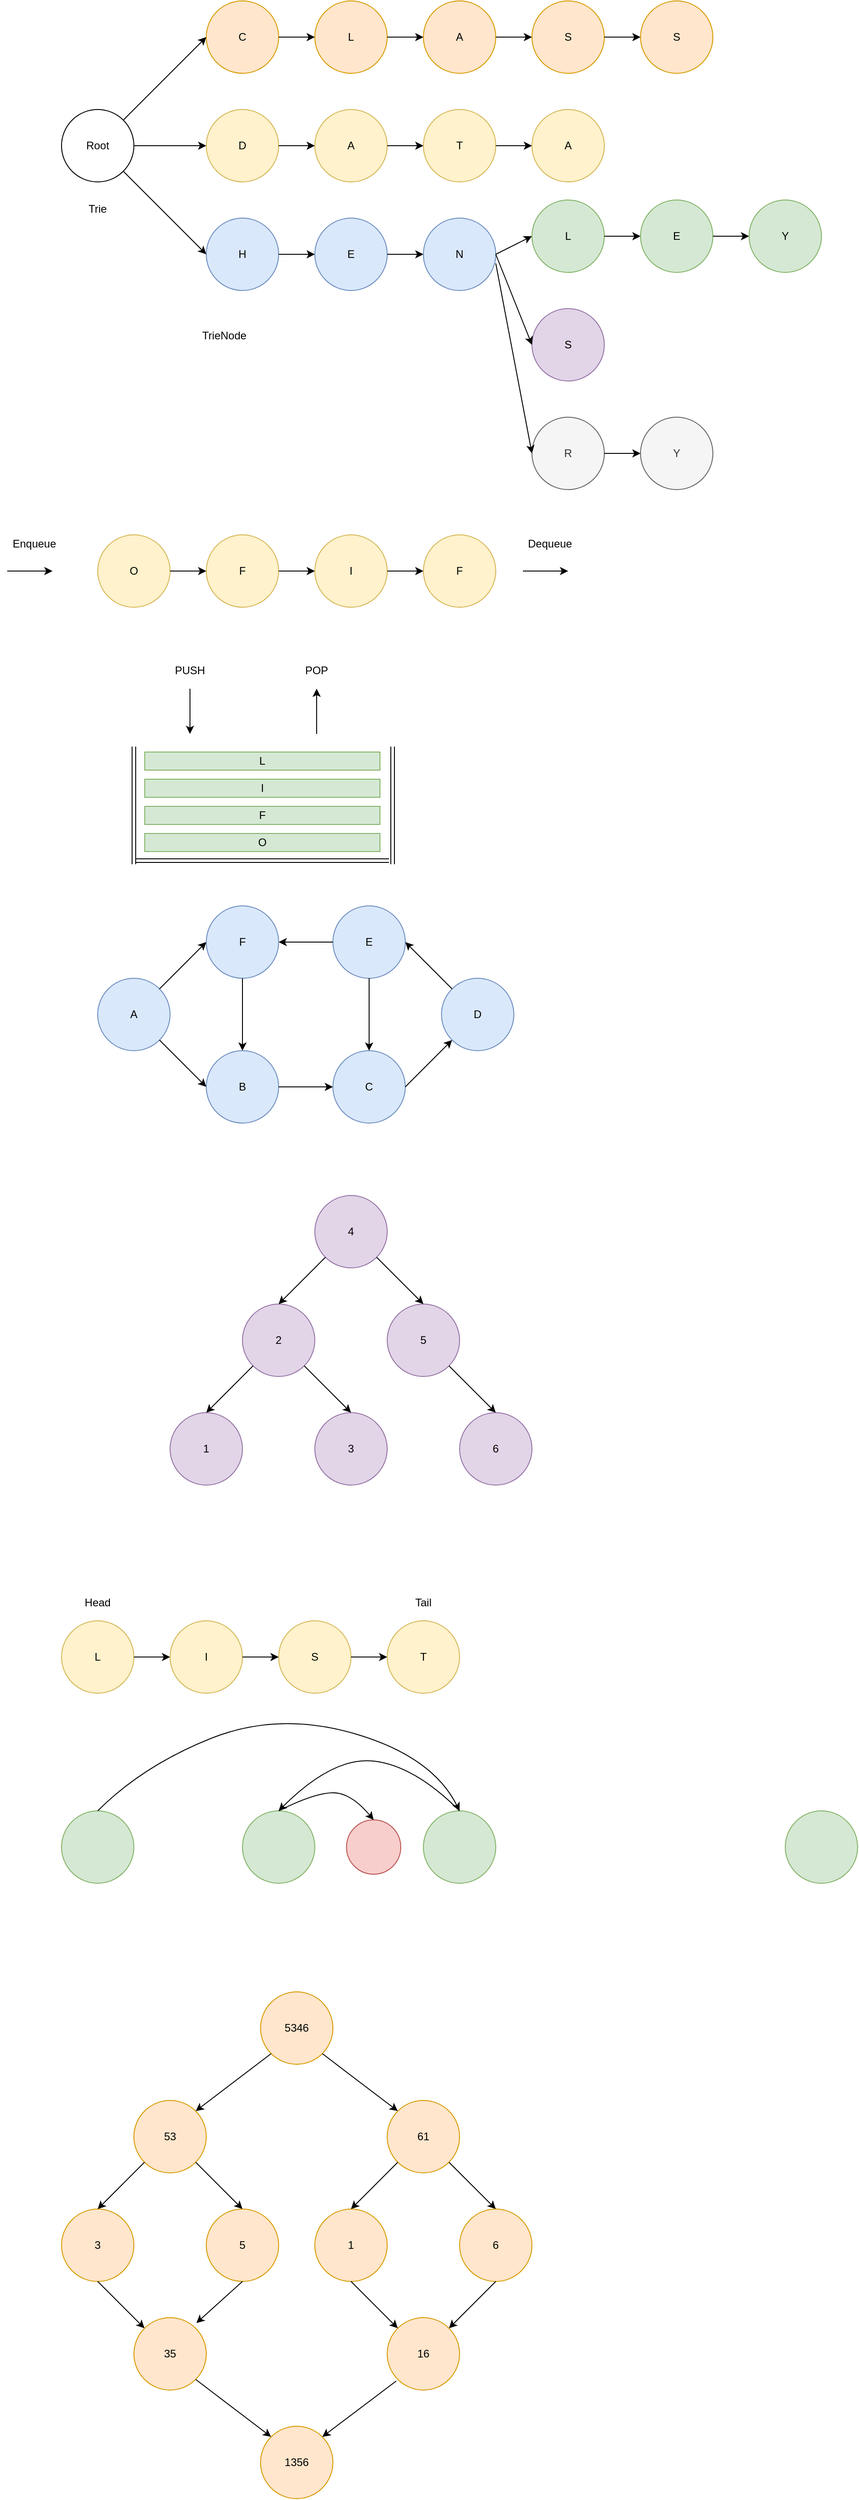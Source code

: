 <mxfile version="12.9.13" type="device"><diagram id="D3uU7aq8eid9k0qVSGsb" name="Page-1"><mxGraphModel dx="816" dy="542" grid="1" gridSize="10" guides="1" tooltips="1" connect="1" arrows="1" fold="1" page="1" pageScale="1" pageWidth="850" pageHeight="1100" math="0" shadow="0"><root><mxCell id="0"/><mxCell id="1" parent="0"/><mxCell id="7cwIHs60_rsJULPAyPKm-1" value="Root" style="ellipse;whiteSpace=wrap;html=1;aspect=fixed;" vertex="1" parent="1"><mxGeometry x="80" y="120" width="80" height="80" as="geometry"/></mxCell><mxCell id="7cwIHs60_rsJULPAyPKm-2" value="C" style="ellipse;whiteSpace=wrap;html=1;aspect=fixed;fillColor=#ffe6cc;strokeColor=#d79b00;" vertex="1" parent="1"><mxGeometry x="240" width="80" height="80" as="geometry"/></mxCell><mxCell id="7cwIHs60_rsJULPAyPKm-3" value="D" style="ellipse;whiteSpace=wrap;html=1;aspect=fixed;fillColor=#fff2cc;strokeColor=#d6b656;" vertex="1" parent="1"><mxGeometry x="240" y="120" width="80" height="80" as="geometry"/></mxCell><mxCell id="7cwIHs60_rsJULPAyPKm-4" value="H" style="ellipse;whiteSpace=wrap;html=1;aspect=fixed;fillColor=#dae8fc;strokeColor=#6c8ebf;" vertex="1" parent="1"><mxGeometry x="240" y="240" width="80" height="80" as="geometry"/></mxCell><mxCell id="7cwIHs60_rsJULPAyPKm-5" value="Trie" style="text;html=1;strokeColor=none;fillColor=none;align=center;verticalAlign=middle;whiteSpace=wrap;rounded=0;" vertex="1" parent="1"><mxGeometry x="100" y="220" width="40" height="20" as="geometry"/></mxCell><mxCell id="7cwIHs60_rsJULPAyPKm-6" value="L" style="ellipse;whiteSpace=wrap;html=1;aspect=fixed;fillColor=#ffe6cc;strokeColor=#d79b00;" vertex="1" parent="1"><mxGeometry x="360" width="80" height="80" as="geometry"/></mxCell><mxCell id="7cwIHs60_rsJULPAyPKm-7" value="A" style="ellipse;whiteSpace=wrap;html=1;aspect=fixed;fillColor=#fff2cc;strokeColor=#d6b656;" vertex="1" parent="1"><mxGeometry x="360" y="120" width="80" height="80" as="geometry"/></mxCell><mxCell id="7cwIHs60_rsJULPAyPKm-8" value="E" style="ellipse;whiteSpace=wrap;html=1;aspect=fixed;fillColor=#dae8fc;strokeColor=#6c8ebf;" vertex="1" parent="1"><mxGeometry x="360" y="240" width="80" height="80" as="geometry"/></mxCell><mxCell id="7cwIHs60_rsJULPAyPKm-9" value="A" style="ellipse;whiteSpace=wrap;html=1;aspect=fixed;fillColor=#ffe6cc;strokeColor=#d79b00;" vertex="1" parent="1"><mxGeometry x="480" width="80" height="80" as="geometry"/></mxCell><mxCell id="7cwIHs60_rsJULPAyPKm-10" value="T" style="ellipse;whiteSpace=wrap;html=1;aspect=fixed;fillColor=#fff2cc;strokeColor=#d6b656;" vertex="1" parent="1"><mxGeometry x="480" y="120" width="80" height="80" as="geometry"/></mxCell><mxCell id="7cwIHs60_rsJULPAyPKm-11" value="N" style="ellipse;whiteSpace=wrap;html=1;aspect=fixed;fillColor=#dae8fc;strokeColor=#6c8ebf;" vertex="1" parent="1"><mxGeometry x="480" y="240" width="80" height="80" as="geometry"/></mxCell><mxCell id="7cwIHs60_rsJULPAyPKm-12" value="S" style="ellipse;whiteSpace=wrap;html=1;aspect=fixed;fillColor=#ffe6cc;strokeColor=#d79b00;" vertex="1" parent="1"><mxGeometry x="600" width="80" height="80" as="geometry"/></mxCell><mxCell id="7cwIHs60_rsJULPAyPKm-13" value="A" style="ellipse;whiteSpace=wrap;html=1;aspect=fixed;fillColor=#fff2cc;strokeColor=#d6b656;" vertex="1" parent="1"><mxGeometry x="600" y="120" width="80" height="80" as="geometry"/></mxCell><mxCell id="7cwIHs60_rsJULPAyPKm-14" value="L" style="ellipse;whiteSpace=wrap;html=1;aspect=fixed;fillColor=#d5e8d4;strokeColor=#82b366;" vertex="1" parent="1"><mxGeometry x="600" y="220" width="80" height="80" as="geometry"/></mxCell><mxCell id="7cwIHs60_rsJULPAyPKm-17" value="E" style="ellipse;whiteSpace=wrap;html=1;aspect=fixed;fillColor=#d5e8d4;strokeColor=#82b366;" vertex="1" parent="1"><mxGeometry x="720" y="220" width="80" height="80" as="geometry"/></mxCell><mxCell id="7cwIHs60_rsJULPAyPKm-18" value="S" style="ellipse;whiteSpace=wrap;html=1;aspect=fixed;fillColor=#ffe6cc;strokeColor=#d79b00;" vertex="1" parent="1"><mxGeometry x="720" width="80" height="80" as="geometry"/></mxCell><mxCell id="7cwIHs60_rsJULPAyPKm-19" value="S" style="ellipse;whiteSpace=wrap;html=1;aspect=fixed;fillColor=#e1d5e7;strokeColor=#9673a6;" vertex="1" parent="1"><mxGeometry x="600" y="340" width="80" height="80" as="geometry"/></mxCell><mxCell id="7cwIHs60_rsJULPAyPKm-21" value="TrieNode" style="text;html=1;strokeColor=none;fillColor=none;align=center;verticalAlign=middle;whiteSpace=wrap;rounded=0;" vertex="1" parent="1"><mxGeometry x="240" y="360" width="40" height="20" as="geometry"/></mxCell><mxCell id="7cwIHs60_rsJULPAyPKm-22" value="R" style="ellipse;whiteSpace=wrap;html=1;aspect=fixed;fillColor=#f5f5f5;strokeColor=#666666;fontColor=#333333;" vertex="1" parent="1"><mxGeometry x="600" y="460" width="80" height="80" as="geometry"/></mxCell><mxCell id="7cwIHs60_rsJULPAyPKm-23" value="Y" style="ellipse;whiteSpace=wrap;html=1;aspect=fixed;fillColor=#f5f5f5;strokeColor=#666666;fontColor=#333333;" vertex="1" parent="1"><mxGeometry x="720" y="460" width="80" height="80" as="geometry"/></mxCell><mxCell id="7cwIHs60_rsJULPAyPKm-26" value="Y" style="ellipse;whiteSpace=wrap;html=1;aspect=fixed;fillColor=#d5e8d4;strokeColor=#82b366;" vertex="1" parent="1"><mxGeometry x="840" y="220" width="80" height="80" as="geometry"/></mxCell><mxCell id="7cwIHs60_rsJULPAyPKm-27" value="" style="endArrow=classic;html=1;entryX=0;entryY=0.5;entryDx=0;entryDy=0;exitX=1;exitY=0.5;exitDx=0;exitDy=0;" edge="1" parent="1" source="7cwIHs60_rsJULPAyPKm-1" target="7cwIHs60_rsJULPAyPKm-3"><mxGeometry width="50" height="50" relative="1" as="geometry"><mxPoint x="140" y="340" as="sourcePoint"/><mxPoint x="190" y="290" as="targetPoint"/></mxGeometry></mxCell><mxCell id="7cwIHs60_rsJULPAyPKm-28" value="" style="endArrow=classic;html=1;entryX=0;entryY=0.5;entryDx=0;entryDy=0;" edge="1" parent="1" source="7cwIHs60_rsJULPAyPKm-1" target="7cwIHs60_rsJULPAyPKm-2"><mxGeometry width="50" height="50" relative="1" as="geometry"><mxPoint x="180" y="100" as="sourcePoint"/><mxPoint x="230" y="50" as="targetPoint"/></mxGeometry></mxCell><mxCell id="7cwIHs60_rsJULPAyPKm-29" value="" style="endArrow=classic;html=1;entryX=0;entryY=0.5;entryDx=0;entryDy=0;" edge="1" parent="1" source="7cwIHs60_rsJULPAyPKm-1" target="7cwIHs60_rsJULPAyPKm-4"><mxGeometry width="50" height="50" relative="1" as="geometry"><mxPoint x="150" y="350" as="sourcePoint"/><mxPoint x="200" y="300" as="targetPoint"/></mxGeometry></mxCell><mxCell id="7cwIHs60_rsJULPAyPKm-30" value="" style="endArrow=classic;html=1;entryX=0;entryY=0.5;entryDx=0;entryDy=0;exitX=1;exitY=0.5;exitDx=0;exitDy=0;" edge="1" parent="1" source="7cwIHs60_rsJULPAyPKm-4" target="7cwIHs60_rsJULPAyPKm-8"><mxGeometry width="50" height="50" relative="1" as="geometry"><mxPoint x="360" y="440" as="sourcePoint"/><mxPoint x="410" y="390" as="targetPoint"/></mxGeometry></mxCell><mxCell id="7cwIHs60_rsJULPAyPKm-31" value="" style="endArrow=classic;html=1;entryX=0;entryY=0.5;entryDx=0;entryDy=0;exitX=1;exitY=0.5;exitDx=0;exitDy=0;" edge="1" parent="1" source="7cwIHs60_rsJULPAyPKm-2" target="7cwIHs60_rsJULPAyPKm-6"><mxGeometry width="50" height="50" relative="1" as="geometry"><mxPoint x="310" y="140" as="sourcePoint"/><mxPoint x="360" y="90" as="targetPoint"/></mxGeometry></mxCell><mxCell id="7cwIHs60_rsJULPAyPKm-32" value="" style="endArrow=classic;html=1;entryX=0;entryY=0.5;entryDx=0;entryDy=0;" edge="1" parent="1" target="7cwIHs60_rsJULPAyPKm-9"><mxGeometry width="50" height="50" relative="1" as="geometry"><mxPoint x="440" y="40" as="sourcePoint"/><mxPoint x="370" y="50" as="targetPoint"/></mxGeometry></mxCell><mxCell id="7cwIHs60_rsJULPAyPKm-33" value="" style="endArrow=classic;html=1;entryX=0;entryY=0.5;entryDx=0;entryDy=0;exitX=1;exitY=0.5;exitDx=0;exitDy=0;" edge="1" parent="1" source="7cwIHs60_rsJULPAyPKm-9" target="7cwIHs60_rsJULPAyPKm-12"><mxGeometry width="50" height="50" relative="1" as="geometry"><mxPoint x="450" y="50" as="sourcePoint"/><mxPoint x="490" y="50" as="targetPoint"/></mxGeometry></mxCell><mxCell id="7cwIHs60_rsJULPAyPKm-34" value="" style="endArrow=classic;html=1;entryX=0;entryY=0.5;entryDx=0;entryDy=0;exitX=1;exitY=0.5;exitDx=0;exitDy=0;" edge="1" parent="1" source="7cwIHs60_rsJULPAyPKm-12" target="7cwIHs60_rsJULPAyPKm-18"><mxGeometry width="50" height="50" relative="1" as="geometry"><mxPoint x="570" y="50" as="sourcePoint"/><mxPoint x="610" y="50" as="targetPoint"/></mxGeometry></mxCell><mxCell id="7cwIHs60_rsJULPAyPKm-35" value="" style="endArrow=classic;html=1;entryX=0;entryY=0.5;entryDx=0;entryDy=0;exitX=1;exitY=0.5;exitDx=0;exitDy=0;" edge="1" parent="1" source="7cwIHs60_rsJULPAyPKm-3" target="7cwIHs60_rsJULPAyPKm-7"><mxGeometry width="50" height="50" relative="1" as="geometry"><mxPoint x="300" y="260" as="sourcePoint"/><mxPoint x="350" y="210" as="targetPoint"/></mxGeometry></mxCell><mxCell id="7cwIHs60_rsJULPAyPKm-36" value="" style="endArrow=classic;html=1;entryX=0;entryY=0.5;entryDx=0;entryDy=0;" edge="1" parent="1" target="7cwIHs60_rsJULPAyPKm-10"><mxGeometry width="50" height="50" relative="1" as="geometry"><mxPoint x="440" y="160" as="sourcePoint"/><mxPoint x="370" y="170" as="targetPoint"/></mxGeometry></mxCell><mxCell id="7cwIHs60_rsJULPAyPKm-37" value="" style="endArrow=classic;html=1;entryX=0;entryY=0.5;entryDx=0;entryDy=0;" edge="1" parent="1" target="7cwIHs60_rsJULPAyPKm-13"><mxGeometry width="50" height="50" relative="1" as="geometry"><mxPoint x="560" y="160" as="sourcePoint"/><mxPoint x="490" y="170" as="targetPoint"/></mxGeometry></mxCell><mxCell id="7cwIHs60_rsJULPAyPKm-38" value="" style="endArrow=classic;html=1;entryX=0;entryY=0.5;entryDx=0;entryDy=0;exitX=1;exitY=0.5;exitDx=0;exitDy=0;" edge="1" parent="1" source="7cwIHs60_rsJULPAyPKm-11" target="7cwIHs60_rsJULPAyPKm-14"><mxGeometry width="50" height="50" relative="1" as="geometry"><mxPoint x="570" y="170" as="sourcePoint"/><mxPoint x="610" y="170" as="targetPoint"/></mxGeometry></mxCell><mxCell id="7cwIHs60_rsJULPAyPKm-39" value="" style="endArrow=classic;html=1;entryX=0;entryY=0.5;entryDx=0;entryDy=0;exitX=1;exitY=0.5;exitDx=0;exitDy=0;" edge="1" parent="1" source="7cwIHs60_rsJULPAyPKm-8" target="7cwIHs60_rsJULPAyPKm-11"><mxGeometry width="50" height="50" relative="1" as="geometry"><mxPoint x="570" y="290" as="sourcePoint"/><mxPoint x="610" y="330" as="targetPoint"/></mxGeometry></mxCell><mxCell id="7cwIHs60_rsJULPAyPKm-40" value="" style="endArrow=classic;html=1;entryX=0;entryY=0.5;entryDx=0;entryDy=0;exitX=1;exitY=0.5;exitDx=0;exitDy=0;" edge="1" parent="1" source="7cwIHs60_rsJULPAyPKm-11" target="7cwIHs60_rsJULPAyPKm-19"><mxGeometry width="50" height="50" relative="1" as="geometry"><mxPoint x="460" y="450" as="sourcePoint"/><mxPoint x="510" y="400" as="targetPoint"/></mxGeometry></mxCell><mxCell id="7cwIHs60_rsJULPAyPKm-41" value="" style="endArrow=classic;html=1;entryX=0;entryY=0.5;entryDx=0;entryDy=0;" edge="1" parent="1" target="7cwIHs60_rsJULPAyPKm-22"><mxGeometry width="50" height="50" relative="1" as="geometry"><mxPoint x="560" y="290" as="sourcePoint"/><mxPoint x="610" y="450" as="targetPoint"/></mxGeometry></mxCell><mxCell id="7cwIHs60_rsJULPAyPKm-42" value="" style="endArrow=classic;html=1;entryX=0;entryY=0.5;entryDx=0;entryDy=0;exitX=1;exitY=0.5;exitDx=0;exitDy=0;" edge="1" parent="1" source="7cwIHs60_rsJULPAyPKm-14" target="7cwIHs60_rsJULPAyPKm-17"><mxGeometry width="50" height="50" relative="1" as="geometry"><mxPoint x="570" y="230" as="sourcePoint"/><mxPoint x="610" y="270" as="targetPoint"/></mxGeometry></mxCell><mxCell id="7cwIHs60_rsJULPAyPKm-43" value="" style="endArrow=classic;html=1;entryX=0;entryY=0.5;entryDx=0;entryDy=0;exitX=1;exitY=0.5;exitDx=0;exitDy=0;" edge="1" parent="1" source="7cwIHs60_rsJULPAyPKm-17" target="7cwIHs60_rsJULPAyPKm-26"><mxGeometry width="50" height="50" relative="1" as="geometry"><mxPoint x="690" y="270" as="sourcePoint"/><mxPoint x="730" y="270" as="targetPoint"/></mxGeometry></mxCell><mxCell id="7cwIHs60_rsJULPAyPKm-44" value="" style="endArrow=classic;html=1;entryX=0;entryY=0.5;entryDx=0;entryDy=0;exitX=1;exitY=0.5;exitDx=0;exitDy=0;" edge="1" parent="1" source="7cwIHs60_rsJULPAyPKm-22" target="7cwIHs60_rsJULPAyPKm-23"><mxGeometry width="50" height="50" relative="1" as="geometry"><mxPoint x="810" y="270" as="sourcePoint"/><mxPoint x="850" y="270" as="targetPoint"/></mxGeometry></mxCell><mxCell id="7cwIHs60_rsJULPAyPKm-45" value="O" style="ellipse;whiteSpace=wrap;html=1;aspect=fixed;fillColor=#fff2cc;strokeColor=#d6b656;" vertex="1" parent="1"><mxGeometry x="120" y="590" width="80" height="80" as="geometry"/></mxCell><mxCell id="7cwIHs60_rsJULPAyPKm-46" value="F" style="ellipse;whiteSpace=wrap;html=1;aspect=fixed;fillColor=#fff2cc;strokeColor=#d6b656;" vertex="1" parent="1"><mxGeometry x="240" y="590" width="80" height="80" as="geometry"/></mxCell><mxCell id="7cwIHs60_rsJULPAyPKm-47" value="I" style="ellipse;whiteSpace=wrap;html=1;aspect=fixed;fillColor=#fff2cc;strokeColor=#d6b656;" vertex="1" parent="1"><mxGeometry x="360" y="590" width="80" height="80" as="geometry"/></mxCell><mxCell id="7cwIHs60_rsJULPAyPKm-48" value="F" style="ellipse;whiteSpace=wrap;html=1;aspect=fixed;fillColor=#fff2cc;strokeColor=#d6b656;" vertex="1" parent="1"><mxGeometry x="480" y="590" width="80" height="80" as="geometry"/></mxCell><mxCell id="7cwIHs60_rsJULPAyPKm-49" value="" style="endArrow=classic;html=1;entryX=0;entryY=0.5;entryDx=0;entryDy=0;exitX=1;exitY=0.5;exitDx=0;exitDy=0;" edge="1" parent="1" source="7cwIHs60_rsJULPAyPKm-45" target="7cwIHs60_rsJULPAyPKm-46"><mxGeometry width="50" height="50" relative="1" as="geometry"><mxPoint x="180" y="730" as="sourcePoint"/><mxPoint x="230" y="680" as="targetPoint"/></mxGeometry></mxCell><mxCell id="7cwIHs60_rsJULPAyPKm-50" value="" style="endArrow=classic;html=1;entryX=0;entryY=0.5;entryDx=0;entryDy=0;" edge="1" parent="1" target="7cwIHs60_rsJULPAyPKm-47"><mxGeometry width="50" height="50" relative="1" as="geometry"><mxPoint x="320" y="630" as="sourcePoint"/><mxPoint x="250" y="640" as="targetPoint"/></mxGeometry></mxCell><mxCell id="7cwIHs60_rsJULPAyPKm-51" value="" style="endArrow=classic;html=1;entryX=0;entryY=0.5;entryDx=0;entryDy=0;" edge="1" parent="1" target="7cwIHs60_rsJULPAyPKm-48"><mxGeometry width="50" height="50" relative="1" as="geometry"><mxPoint x="440" y="630" as="sourcePoint"/><mxPoint x="370" y="640" as="targetPoint"/></mxGeometry></mxCell><mxCell id="7cwIHs60_rsJULPAyPKm-52" value="" style="endArrow=classic;html=1;" edge="1" parent="1"><mxGeometry width="50" height="50" relative="1" as="geometry"><mxPoint x="20" y="630" as="sourcePoint"/><mxPoint x="70" y="630" as="targetPoint"/></mxGeometry></mxCell><mxCell id="7cwIHs60_rsJULPAyPKm-53" value="Enqueue" style="text;html=1;strokeColor=none;fillColor=none;align=center;verticalAlign=middle;whiteSpace=wrap;rounded=0;" vertex="1" parent="1"><mxGeometry x="30" y="590" width="40" height="20" as="geometry"/></mxCell><mxCell id="7cwIHs60_rsJULPAyPKm-54" value="" style="endArrow=classic;html=1;" edge="1" parent="1"><mxGeometry width="50" height="50" relative="1" as="geometry"><mxPoint x="590" y="630" as="sourcePoint"/><mxPoint x="640" y="630" as="targetPoint"/></mxGeometry></mxCell><mxCell id="7cwIHs60_rsJULPAyPKm-55" value="Dequeue" style="text;html=1;strokeColor=none;fillColor=none;align=center;verticalAlign=middle;whiteSpace=wrap;rounded=0;" vertex="1" parent="1"><mxGeometry x="600" y="590" width="40" height="20" as="geometry"/></mxCell><mxCell id="7cwIHs60_rsJULPAyPKm-67" value="" style="shape=link;html=1;" edge="1" parent="1"><mxGeometry width="50" height="50" relative="1" as="geometry"><mxPoint x="160" y="954" as="sourcePoint"/><mxPoint x="160" y="824" as="targetPoint"/></mxGeometry></mxCell><mxCell id="7cwIHs60_rsJULPAyPKm-68" value="L" style="rounded=0;whiteSpace=wrap;html=1;fillColor=#d5e8d4;strokeColor=#82b366;" vertex="1" parent="1"><mxGeometry x="172" y="830" width="260" height="20" as="geometry"/></mxCell><mxCell id="7cwIHs60_rsJULPAyPKm-69" value="I" style="rounded=0;whiteSpace=wrap;html=1;fillColor=#d5e8d4;strokeColor=#82b366;" vertex="1" parent="1"><mxGeometry x="172" y="860" width="260" height="20" as="geometry"/></mxCell><mxCell id="7cwIHs60_rsJULPAyPKm-70" value="F" style="rounded=0;whiteSpace=wrap;html=1;fillColor=#d5e8d4;strokeColor=#82b366;" vertex="1" parent="1"><mxGeometry x="172" y="890" width="260" height="20" as="geometry"/></mxCell><mxCell id="7cwIHs60_rsJULPAyPKm-71" value="O" style="rounded=0;whiteSpace=wrap;html=1;fillColor=#d5e8d4;strokeColor=#82b366;" vertex="1" parent="1"><mxGeometry x="172" y="920" width="260" height="20" as="geometry"/></mxCell><mxCell id="7cwIHs60_rsJULPAyPKm-72" value="" style="shape=link;html=1;" edge="1" parent="1"><mxGeometry width="50" height="50" relative="1" as="geometry"><mxPoint x="446" y="954" as="sourcePoint"/><mxPoint x="446" y="824" as="targetPoint"/></mxGeometry></mxCell><mxCell id="7cwIHs60_rsJULPAyPKm-73" value="" style="shape=link;html=1;" edge="1" parent="1"><mxGeometry width="50" height="50" relative="1" as="geometry"><mxPoint x="162" y="950" as="sourcePoint"/><mxPoint x="442" y="950" as="targetPoint"/></mxGeometry></mxCell><mxCell id="7cwIHs60_rsJULPAyPKm-74" value="" style="endArrow=classic;html=1;" edge="1" parent="1"><mxGeometry width="50" height="50" relative="1" as="geometry"><mxPoint x="222" y="760" as="sourcePoint"/><mxPoint x="222" y="810" as="targetPoint"/></mxGeometry></mxCell><mxCell id="7cwIHs60_rsJULPAyPKm-75" value="" style="endArrow=classic;html=1;" edge="1" parent="1"><mxGeometry width="50" height="50" relative="1" as="geometry"><mxPoint x="362" y="810" as="sourcePoint"/><mxPoint x="362" y="760" as="targetPoint"/></mxGeometry></mxCell><mxCell id="7cwIHs60_rsJULPAyPKm-76" value="PUSH" style="text;html=1;strokeColor=none;fillColor=none;align=center;verticalAlign=middle;whiteSpace=wrap;rounded=0;" vertex="1" parent="1"><mxGeometry x="202" y="730" width="40" height="20" as="geometry"/></mxCell><mxCell id="7cwIHs60_rsJULPAyPKm-77" value="POP" style="text;html=1;strokeColor=none;fillColor=none;align=center;verticalAlign=middle;whiteSpace=wrap;rounded=0;" vertex="1" parent="1"><mxGeometry x="342" y="730" width="40" height="20" as="geometry"/></mxCell><mxCell id="7cwIHs60_rsJULPAyPKm-78" value="A" style="ellipse;whiteSpace=wrap;html=1;aspect=fixed;fillColor=#dae8fc;strokeColor=#6c8ebf;" vertex="1" parent="1"><mxGeometry x="120" y="1080" width="80" height="80" as="geometry"/></mxCell><mxCell id="7cwIHs60_rsJULPAyPKm-79" value="F" style="ellipse;whiteSpace=wrap;html=1;aspect=fixed;fillColor=#dae8fc;strokeColor=#6c8ebf;" vertex="1" parent="1"><mxGeometry x="240" y="1000" width="80" height="80" as="geometry"/></mxCell><mxCell id="7cwIHs60_rsJULPAyPKm-80" value="B" style="ellipse;whiteSpace=wrap;html=1;aspect=fixed;fillColor=#dae8fc;strokeColor=#6c8ebf;" vertex="1" parent="1"><mxGeometry x="240" y="1160" width="80" height="80" as="geometry"/></mxCell><mxCell id="7cwIHs60_rsJULPAyPKm-81" value="E" style="ellipse;whiteSpace=wrap;html=1;aspect=fixed;fillColor=#dae8fc;strokeColor=#6c8ebf;" vertex="1" parent="1"><mxGeometry x="380" y="1000" width="80" height="80" as="geometry"/></mxCell><mxCell id="7cwIHs60_rsJULPAyPKm-82" value="C" style="ellipse;whiteSpace=wrap;html=1;aspect=fixed;fillColor=#dae8fc;strokeColor=#6c8ebf;" vertex="1" parent="1"><mxGeometry x="380" y="1160" width="80" height="80" as="geometry"/></mxCell><mxCell id="7cwIHs60_rsJULPAyPKm-83" value="D" style="ellipse;whiteSpace=wrap;html=1;aspect=fixed;fillColor=#dae8fc;strokeColor=#6c8ebf;" vertex="1" parent="1"><mxGeometry x="500" y="1080" width="80" height="80" as="geometry"/></mxCell><mxCell id="7cwIHs60_rsJULPAyPKm-84" value="" style="endArrow=classic;html=1;entryX=0;entryY=0.5;entryDx=0;entryDy=0;exitX=1;exitY=0;exitDx=0;exitDy=0;" edge="1" parent="1" source="7cwIHs60_rsJULPAyPKm-78" target="7cwIHs60_rsJULPAyPKm-79"><mxGeometry width="50" height="50" relative="1" as="geometry"><mxPoint x="100" y="1070" as="sourcePoint"/><mxPoint x="150" y="1020" as="targetPoint"/></mxGeometry></mxCell><mxCell id="7cwIHs60_rsJULPAyPKm-85" value="" style="endArrow=classic;html=1;entryX=0;entryY=0.5;entryDx=0;entryDy=0;" edge="1" parent="1" source="7cwIHs60_rsJULPAyPKm-78" target="7cwIHs60_rsJULPAyPKm-80"><mxGeometry width="50" height="50" relative="1" as="geometry"><mxPoint x="70" y="1240" as="sourcePoint"/><mxPoint x="120" y="1190" as="targetPoint"/></mxGeometry></mxCell><mxCell id="7cwIHs60_rsJULPAyPKm-87" value="" style="endArrow=classic;html=1;entryX=0;entryY=0.5;entryDx=0;entryDy=0;exitX=1;exitY=0.5;exitDx=0;exitDy=0;" edge="1" parent="1" source="7cwIHs60_rsJULPAyPKm-80" target="7cwIHs60_rsJULPAyPKm-82"><mxGeometry width="50" height="50" relative="1" as="geometry"><mxPoint x="310" y="1160" as="sourcePoint"/><mxPoint x="360" y="1110" as="targetPoint"/></mxGeometry></mxCell><mxCell id="7cwIHs60_rsJULPAyPKm-88" value="" style="endArrow=classic;html=1;entryX=0.5;entryY=0;entryDx=0;entryDy=0;exitX=0.5;exitY=1;exitDx=0;exitDy=0;" edge="1" parent="1" source="7cwIHs60_rsJULPAyPKm-81" target="7cwIHs60_rsJULPAyPKm-82"><mxGeometry width="50" height="50" relative="1" as="geometry"><mxPoint x="300" y="1140" as="sourcePoint"/><mxPoint x="350" y="1090" as="targetPoint"/></mxGeometry></mxCell><mxCell id="7cwIHs60_rsJULPAyPKm-89" value="" style="endArrow=classic;html=1;entryX=0.5;entryY=0;entryDx=0;entryDy=0;exitX=0.5;exitY=1;exitDx=0;exitDy=0;" edge="1" parent="1" source="7cwIHs60_rsJULPAyPKm-79" target="7cwIHs60_rsJULPAyPKm-80"><mxGeometry width="50" height="50" relative="1" as="geometry"><mxPoint x="220" y="1150" as="sourcePoint"/><mxPoint x="270" y="1100" as="targetPoint"/></mxGeometry></mxCell><mxCell id="7cwIHs60_rsJULPAyPKm-91" value="" style="endArrow=classic;html=1;entryX=0;entryY=1;entryDx=0;entryDy=0;exitX=1;exitY=0.5;exitDx=0;exitDy=0;" edge="1" parent="1" source="7cwIHs60_rsJULPAyPKm-82" target="7cwIHs60_rsJULPAyPKm-83"><mxGeometry width="50" height="50" relative="1" as="geometry"><mxPoint x="480" y="1240" as="sourcePoint"/><mxPoint x="530" y="1190" as="targetPoint"/></mxGeometry></mxCell><mxCell id="7cwIHs60_rsJULPAyPKm-92" value="" style="endArrow=classic;html=1;exitX=0;exitY=0;exitDx=0;exitDy=0;entryX=1;entryY=0.5;entryDx=0;entryDy=0;" edge="1" parent="1" source="7cwIHs60_rsJULPAyPKm-83" target="7cwIHs60_rsJULPAyPKm-81"><mxGeometry width="50" height="50" relative="1" as="geometry"><mxPoint x="520" y="1020" as="sourcePoint"/><mxPoint x="570" y="970" as="targetPoint"/></mxGeometry></mxCell><mxCell id="7cwIHs60_rsJULPAyPKm-93" value="" style="endArrow=classic;html=1;exitX=0;exitY=0.5;exitDx=0;exitDy=0;entryX=1;entryY=0.5;entryDx=0;entryDy=0;" edge="1" parent="1" source="7cwIHs60_rsJULPAyPKm-81" target="7cwIHs60_rsJULPAyPKm-79"><mxGeometry width="50" height="50" relative="1" as="geometry"><mxPoint x="330" y="1150" as="sourcePoint"/><mxPoint x="380" y="1100" as="targetPoint"/></mxGeometry></mxCell><mxCell id="7cwIHs60_rsJULPAyPKm-94" value="4" style="ellipse;whiteSpace=wrap;html=1;aspect=fixed;fillColor=#e1d5e7;strokeColor=#9673a6;" vertex="1" parent="1"><mxGeometry x="360" y="1320" width="80" height="80" as="geometry"/></mxCell><mxCell id="7cwIHs60_rsJULPAyPKm-95" value="2" style="ellipse;whiteSpace=wrap;html=1;aspect=fixed;fillColor=#e1d5e7;strokeColor=#9673a6;" vertex="1" parent="1"><mxGeometry x="280" y="1440" width="80" height="80" as="geometry"/></mxCell><mxCell id="7cwIHs60_rsJULPAyPKm-96" value="5" style="ellipse;whiteSpace=wrap;html=1;aspect=fixed;fillColor=#e1d5e7;strokeColor=#9673a6;" vertex="1" parent="1"><mxGeometry x="440" y="1440" width="80" height="80" as="geometry"/></mxCell><mxCell id="7cwIHs60_rsJULPAyPKm-97" value="1" style="ellipse;whiteSpace=wrap;html=1;aspect=fixed;fillColor=#e1d5e7;strokeColor=#9673a6;" vertex="1" parent="1"><mxGeometry x="200" y="1560" width="80" height="80" as="geometry"/></mxCell><mxCell id="7cwIHs60_rsJULPAyPKm-98" value="3" style="ellipse;whiteSpace=wrap;html=1;aspect=fixed;fillColor=#e1d5e7;strokeColor=#9673a6;" vertex="1" parent="1"><mxGeometry x="360" y="1560" width="80" height="80" as="geometry"/></mxCell><mxCell id="7cwIHs60_rsJULPAyPKm-99" value="6" style="ellipse;whiteSpace=wrap;html=1;aspect=fixed;fillColor=#e1d5e7;strokeColor=#9673a6;" vertex="1" parent="1"><mxGeometry x="520" y="1560" width="80" height="80" as="geometry"/></mxCell><mxCell id="7cwIHs60_rsJULPAyPKm-100" value="" style="endArrow=classic;html=1;exitX=0;exitY=1;exitDx=0;exitDy=0;entryX=0.5;entryY=0;entryDx=0;entryDy=0;" edge="1" parent="1" source="7cwIHs60_rsJULPAyPKm-94" target="7cwIHs60_rsJULPAyPKm-95"><mxGeometry width="50" height="50" relative="1" as="geometry"><mxPoint x="130" y="1410" as="sourcePoint"/><mxPoint x="180" y="1360" as="targetPoint"/></mxGeometry></mxCell><mxCell id="7cwIHs60_rsJULPAyPKm-101" value="" style="endArrow=classic;html=1;exitX=0;exitY=1;exitDx=0;exitDy=0;entryX=0.5;entryY=0;entryDx=0;entryDy=0;" edge="1" parent="1" source="7cwIHs60_rsJULPAyPKm-95" target="7cwIHs60_rsJULPAyPKm-97"><mxGeometry width="50" height="50" relative="1" as="geometry"><mxPoint x="381.716" y="1398.284" as="sourcePoint"/><mxPoint x="330" y="1450" as="targetPoint"/></mxGeometry></mxCell><mxCell id="7cwIHs60_rsJULPAyPKm-102" value="" style="endArrow=classic;html=1;exitX=1;exitY=1;exitDx=0;exitDy=0;entryX=0.5;entryY=0;entryDx=0;entryDy=0;" edge="1" parent="1" source="7cwIHs60_rsJULPAyPKm-94" target="7cwIHs60_rsJULPAyPKm-96"><mxGeometry width="50" height="50" relative="1" as="geometry"><mxPoint x="510" y="1380" as="sourcePoint"/><mxPoint x="560" y="1330" as="targetPoint"/></mxGeometry></mxCell><mxCell id="7cwIHs60_rsJULPAyPKm-103" value="" style="endArrow=classic;html=1;exitX=1;exitY=1;exitDx=0;exitDy=0;entryX=0.5;entryY=0;entryDx=0;entryDy=0;" edge="1" parent="1" source="7cwIHs60_rsJULPAyPKm-96" target="7cwIHs60_rsJULPAyPKm-99"><mxGeometry width="50" height="50" relative="1" as="geometry"><mxPoint x="438.284" y="1398.284" as="sourcePoint"/><mxPoint x="490" y="1450" as="targetPoint"/></mxGeometry></mxCell><mxCell id="7cwIHs60_rsJULPAyPKm-105" value="" style="endArrow=classic;html=1;exitX=1;exitY=1;exitDx=0;exitDy=0;" edge="1" parent="1" source="7cwIHs60_rsJULPAyPKm-95"><mxGeometry width="50" height="50" relative="1" as="geometry"><mxPoint x="461.716" y="1518.284" as="sourcePoint"/><mxPoint x="400" y="1560" as="targetPoint"/></mxGeometry></mxCell><mxCell id="7cwIHs60_rsJULPAyPKm-106" value="L" style="ellipse;whiteSpace=wrap;html=1;aspect=fixed;fillColor=#fff2cc;strokeColor=#d6b656;" vertex="1" parent="1"><mxGeometry x="80" y="1790" width="80" height="80" as="geometry"/></mxCell><mxCell id="7cwIHs60_rsJULPAyPKm-107" value="I" style="ellipse;whiteSpace=wrap;html=1;aspect=fixed;fillColor=#fff2cc;strokeColor=#d6b656;" vertex="1" parent="1"><mxGeometry x="200" y="1790" width="80" height="80" as="geometry"/></mxCell><mxCell id="7cwIHs60_rsJULPAyPKm-108" value="S" style="ellipse;whiteSpace=wrap;html=1;aspect=fixed;fillColor=#fff2cc;strokeColor=#d6b656;" vertex="1" parent="1"><mxGeometry x="320" y="1790" width="80" height="80" as="geometry"/></mxCell><mxCell id="7cwIHs60_rsJULPAyPKm-109" value="T" style="ellipse;whiteSpace=wrap;html=1;aspect=fixed;fillColor=#fff2cc;strokeColor=#d6b656;" vertex="1" parent="1"><mxGeometry x="440" y="1790" width="80" height="80" as="geometry"/></mxCell><mxCell id="7cwIHs60_rsJULPAyPKm-110" value="" style="endArrow=classic;html=1;entryX=0;entryY=0.5;entryDx=0;entryDy=0;exitX=1;exitY=0.5;exitDx=0;exitDy=0;" edge="1" parent="1" source="7cwIHs60_rsJULPAyPKm-106" target="7cwIHs60_rsJULPAyPKm-107"><mxGeometry width="50" height="50" relative="1" as="geometry"><mxPoint x="140" y="1930" as="sourcePoint"/><mxPoint x="190" y="1880" as="targetPoint"/></mxGeometry></mxCell><mxCell id="7cwIHs60_rsJULPAyPKm-111" value="" style="endArrow=classic;html=1;entryX=0;entryY=0.5;entryDx=0;entryDy=0;" edge="1" parent="1" target="7cwIHs60_rsJULPAyPKm-108"><mxGeometry width="50" height="50" relative="1" as="geometry"><mxPoint x="280" y="1830" as="sourcePoint"/><mxPoint x="210" y="1840" as="targetPoint"/></mxGeometry></mxCell><mxCell id="7cwIHs60_rsJULPAyPKm-112" value="" style="endArrow=classic;html=1;entryX=0;entryY=0.5;entryDx=0;entryDy=0;" edge="1" parent="1" target="7cwIHs60_rsJULPAyPKm-109"><mxGeometry width="50" height="50" relative="1" as="geometry"><mxPoint x="400" y="1830" as="sourcePoint"/><mxPoint x="330" y="1840" as="targetPoint"/></mxGeometry></mxCell><mxCell id="7cwIHs60_rsJULPAyPKm-113" value="Head" style="text;html=1;strokeColor=none;fillColor=none;align=center;verticalAlign=middle;whiteSpace=wrap;rounded=0;" vertex="1" parent="1"><mxGeometry x="100" y="1760" width="40" height="20" as="geometry"/></mxCell><mxCell id="7cwIHs60_rsJULPAyPKm-114" value="Tail" style="text;html=1;strokeColor=none;fillColor=none;align=center;verticalAlign=middle;whiteSpace=wrap;rounded=0;" vertex="1" parent="1"><mxGeometry x="460" y="1760" width="40" height="20" as="geometry"/></mxCell><mxCell id="7cwIHs60_rsJULPAyPKm-115" value="" style="ellipse;whiteSpace=wrap;html=1;aspect=fixed;fillColor=#d5e8d4;strokeColor=#82b366;" vertex="1" parent="1"><mxGeometry x="80" y="2000" width="80" height="80" as="geometry"/></mxCell><mxCell id="7cwIHs60_rsJULPAyPKm-116" value="" style="ellipse;whiteSpace=wrap;html=1;aspect=fixed;fillColor=#d5e8d4;strokeColor=#82b366;" vertex="1" parent="1"><mxGeometry x="280" y="2000" width="80" height="80" as="geometry"/></mxCell><mxCell id="7cwIHs60_rsJULPAyPKm-117" value="" style="ellipse;whiteSpace=wrap;html=1;aspect=fixed;fillColor=#d5e8d4;strokeColor=#82b366;" vertex="1" parent="1"><mxGeometry x="480" y="2000" width="80" height="80" as="geometry"/></mxCell><mxCell id="7cwIHs60_rsJULPAyPKm-118" value="" style="curved=1;endArrow=classic;html=1;exitX=0.5;exitY=0;exitDx=0;exitDy=0;entryX=0.5;entryY=0;entryDx=0;entryDy=0;" edge="1" parent="1" source="7cwIHs60_rsJULPAyPKm-115" target="7cwIHs60_rsJULPAyPKm-117"><mxGeometry width="50" height="50" relative="1" as="geometry"><mxPoint x="120" y="1980" as="sourcePoint"/><mxPoint x="170" y="1930" as="targetPoint"/><Array as="points"><mxPoint x="170" y="1950"/><mxPoint x="320" y="1890"/><mxPoint x="490" y="1940"/></Array></mxGeometry></mxCell><mxCell id="7cwIHs60_rsJULPAyPKm-120" value="" style="ellipse;whiteSpace=wrap;html=1;aspect=fixed;fillColor=#d5e8d4;strokeColor=#82b366;" vertex="1" parent="1"><mxGeometry x="880" y="2000" width="80" height="80" as="geometry"/></mxCell><mxCell id="7cwIHs60_rsJULPAyPKm-121" value="" style="curved=1;endArrow=classic;html=1;exitX=0.5;exitY=0;exitDx=0;exitDy=0;entryX=0.5;entryY=0;entryDx=0;entryDy=0;" edge="1" parent="1" source="7cwIHs60_rsJULPAyPKm-117" target="7cwIHs60_rsJULPAyPKm-116"><mxGeometry width="50" height="50" relative="1" as="geometry"><mxPoint x="410" y="2040" as="sourcePoint"/><mxPoint x="460" y="1990" as="targetPoint"/><Array as="points"><mxPoint x="470" y="1950"/><mxPoint x="380" y="1940"/></Array></mxGeometry></mxCell><mxCell id="7cwIHs60_rsJULPAyPKm-122" value="" style="ellipse;whiteSpace=wrap;html=1;aspect=fixed;fillColor=#f8cecc;strokeColor=#b85450;" vertex="1" parent="1"><mxGeometry x="395" y="2010" width="60" height="60" as="geometry"/></mxCell><mxCell id="7cwIHs60_rsJULPAyPKm-124" value="" style="curved=1;endArrow=classic;html=1;entryX=0.5;entryY=0;entryDx=0;entryDy=0;exitX=0.5;exitY=0;exitDx=0;exitDy=0;" edge="1" parent="1" source="7cwIHs60_rsJULPAyPKm-116" target="7cwIHs60_rsJULPAyPKm-122"><mxGeometry width="50" height="50" relative="1" as="geometry"><mxPoint x="300" y="2150" as="sourcePoint"/><mxPoint x="350" y="2100" as="targetPoint"/><Array as="points"><mxPoint x="360" y="1980"/><mxPoint x="400" y="1980"/></Array></mxGeometry></mxCell><mxCell id="7cwIHs60_rsJULPAyPKm-132" value="5346" style="ellipse;whiteSpace=wrap;html=1;aspect=fixed;fillColor=#ffe6cc;strokeColor=#d79b00;" vertex="1" parent="1"><mxGeometry x="300" y="2200" width="80" height="80" as="geometry"/></mxCell><mxCell id="7cwIHs60_rsJULPAyPKm-133" value="53" style="ellipse;whiteSpace=wrap;html=1;aspect=fixed;fillColor=#ffe6cc;strokeColor=#d79b00;" vertex="1" parent="1"><mxGeometry x="160" y="2320" width="80" height="80" as="geometry"/></mxCell><mxCell id="7cwIHs60_rsJULPAyPKm-134" value="61" style="ellipse;whiteSpace=wrap;html=1;aspect=fixed;fillColor=#ffe6cc;strokeColor=#d79b00;" vertex="1" parent="1"><mxGeometry x="440" y="2320" width="80" height="80" as="geometry"/></mxCell><mxCell id="7cwIHs60_rsJULPAyPKm-135" value="1" style="ellipse;whiteSpace=wrap;html=1;aspect=fixed;fillColor=#ffe6cc;strokeColor=#d79b00;" vertex="1" parent="1"><mxGeometry x="360" y="2440" width="80" height="80" as="geometry"/></mxCell><mxCell id="7cwIHs60_rsJULPAyPKm-136" value="6" style="ellipse;whiteSpace=wrap;html=1;aspect=fixed;fillColor=#ffe6cc;strokeColor=#d79b00;" vertex="1" parent="1"><mxGeometry x="520" y="2440" width="80" height="80" as="geometry"/></mxCell><mxCell id="7cwIHs60_rsJULPAyPKm-137" value="3" style="ellipse;whiteSpace=wrap;html=1;aspect=fixed;fillColor=#ffe6cc;strokeColor=#d79b00;" vertex="1" parent="1"><mxGeometry x="80" y="2440" width="80" height="80" as="geometry"/></mxCell><mxCell id="7cwIHs60_rsJULPAyPKm-138" value="5" style="ellipse;whiteSpace=wrap;html=1;aspect=fixed;fillColor=#ffe6cc;strokeColor=#d79b00;" vertex="1" parent="1"><mxGeometry x="240" y="2440" width="80" height="80" as="geometry"/></mxCell><mxCell id="7cwIHs60_rsJULPAyPKm-139" value="35" style="ellipse;whiteSpace=wrap;html=1;aspect=fixed;fillColor=#ffe6cc;strokeColor=#d79b00;" vertex="1" parent="1"><mxGeometry x="160" y="2560" width="80" height="80" as="geometry"/></mxCell><mxCell id="7cwIHs60_rsJULPAyPKm-140" value="16" style="ellipse;whiteSpace=wrap;html=1;aspect=fixed;fillColor=#ffe6cc;strokeColor=#d79b00;" vertex="1" parent="1"><mxGeometry x="440" y="2560" width="80" height="80" as="geometry"/></mxCell><mxCell id="7cwIHs60_rsJULPAyPKm-141" value="1356" style="ellipse;whiteSpace=wrap;html=1;aspect=fixed;fillColor=#ffe6cc;strokeColor=#d79b00;" vertex="1" parent="1"><mxGeometry x="300" y="2680" width="80" height="80" as="geometry"/></mxCell><mxCell id="7cwIHs60_rsJULPAyPKm-142" value="" style="endArrow=classic;html=1;exitX=1;exitY=1;exitDx=0;exitDy=0;entryX=0;entryY=0;entryDx=0;entryDy=0;" edge="1" parent="1" source="7cwIHs60_rsJULPAyPKm-132" target="7cwIHs60_rsJULPAyPKm-134"><mxGeometry width="50" height="50" relative="1" as="geometry"><mxPoint x="400" y="2280" as="sourcePoint"/><mxPoint x="450" y="2230" as="targetPoint"/></mxGeometry></mxCell><mxCell id="7cwIHs60_rsJULPAyPKm-143" value="" style="endArrow=classic;html=1;exitX=1;exitY=1;exitDx=0;exitDy=0;entryX=0.5;entryY=0;entryDx=0;entryDy=0;" edge="1" parent="1" source="7cwIHs60_rsJULPAyPKm-134" target="7cwIHs60_rsJULPAyPKm-136"><mxGeometry width="50" height="50" relative="1" as="geometry"><mxPoint x="378.284" y="2278.284" as="sourcePoint"/><mxPoint x="461.716" y="2341.716" as="targetPoint"/></mxGeometry></mxCell><mxCell id="7cwIHs60_rsJULPAyPKm-144" value="" style="endArrow=classic;html=1;exitX=0.5;exitY=1;exitDx=0;exitDy=0;entryX=1;entryY=0;entryDx=0;entryDy=0;" edge="1" parent="1" source="7cwIHs60_rsJULPAyPKm-136" target="7cwIHs60_rsJULPAyPKm-140"><mxGeometry width="50" height="50" relative="1" as="geometry"><mxPoint x="518.284" y="2398.284" as="sourcePoint"/><mxPoint x="570" y="2450" as="targetPoint"/></mxGeometry></mxCell><mxCell id="7cwIHs60_rsJULPAyPKm-145" value="" style="endArrow=classic;html=1;entryX=1;entryY=0;entryDx=0;entryDy=0;" edge="1" parent="1" target="7cwIHs60_rsJULPAyPKm-141"><mxGeometry width="50" height="50" relative="1" as="geometry"><mxPoint x="450" y="2630" as="sourcePoint"/><mxPoint x="518.284" y="2581.716" as="targetPoint"/></mxGeometry></mxCell><mxCell id="7cwIHs60_rsJULPAyPKm-146" value="" style="endArrow=classic;html=1;exitX=0;exitY=1;exitDx=0;exitDy=0;entryX=0.5;entryY=0;entryDx=0;entryDy=0;" edge="1" parent="1" source="7cwIHs60_rsJULPAyPKm-134" target="7cwIHs60_rsJULPAyPKm-135"><mxGeometry width="50" height="50" relative="1" as="geometry"><mxPoint x="518.284" y="2398.284" as="sourcePoint"/><mxPoint x="570" y="2450" as="targetPoint"/></mxGeometry></mxCell><mxCell id="7cwIHs60_rsJULPAyPKm-147" value="" style="endArrow=classic;html=1;exitX=1;exitY=1;exitDx=0;exitDy=0;entryX=0.5;entryY=0;entryDx=0;entryDy=0;" edge="1" parent="1" source="7cwIHs60_rsJULPAyPKm-133" target="7cwIHs60_rsJULPAyPKm-138"><mxGeometry width="50" height="50" relative="1" as="geometry"><mxPoint x="461.716" y="2398.284" as="sourcePoint"/><mxPoint x="410" y="2450" as="targetPoint"/></mxGeometry></mxCell><mxCell id="7cwIHs60_rsJULPAyPKm-148" value="" style="endArrow=classic;html=1;entryX=0.5;entryY=0;entryDx=0;entryDy=0;" edge="1" parent="1" source="7cwIHs60_rsJULPAyPKm-133" target="7cwIHs60_rsJULPAyPKm-137"><mxGeometry width="50" height="50" relative="1" as="geometry"><mxPoint x="238.284" y="2398.284" as="sourcePoint"/><mxPoint x="290" y="2450" as="targetPoint"/></mxGeometry></mxCell><mxCell id="7cwIHs60_rsJULPAyPKm-149" value="" style="endArrow=classic;html=1;entryX=0;entryY=0;entryDx=0;entryDy=0;exitX=0.5;exitY=1;exitDx=0;exitDy=0;" edge="1" parent="1" source="7cwIHs60_rsJULPAyPKm-137" target="7cwIHs60_rsJULPAyPKm-139"><mxGeometry width="50" height="50" relative="1" as="geometry"><mxPoint x="181.716" y="2398.284" as="sourcePoint"/><mxPoint x="130" y="2450" as="targetPoint"/></mxGeometry></mxCell><mxCell id="7cwIHs60_rsJULPAyPKm-150" value="" style="endArrow=classic;html=1;entryX=0.863;entryY=0.075;entryDx=0;entryDy=0;exitX=0.5;exitY=1;exitDx=0;exitDy=0;entryPerimeter=0;" edge="1" parent="1" source="7cwIHs60_rsJULPAyPKm-138" target="7cwIHs60_rsJULPAyPKm-139"><mxGeometry width="50" height="50" relative="1" as="geometry"><mxPoint x="130" y="2530" as="sourcePoint"/><mxPoint x="181.716" y="2581.716" as="targetPoint"/></mxGeometry></mxCell><mxCell id="7cwIHs60_rsJULPAyPKm-151" value="" style="endArrow=classic;html=1;entryX=0;entryY=0;entryDx=0;entryDy=0;exitX=0.5;exitY=1;exitDx=0;exitDy=0;" edge="1" parent="1" source="7cwIHs60_rsJULPAyPKm-135" target="7cwIHs60_rsJULPAyPKm-140"><mxGeometry width="50" height="50" relative="1" as="geometry"><mxPoint x="290" y="2530" as="sourcePoint"/><mxPoint x="239.04" y="2576" as="targetPoint"/></mxGeometry></mxCell><mxCell id="7cwIHs60_rsJULPAyPKm-152" value="" style="endArrow=classic;html=1;entryX=0;entryY=0;entryDx=0;entryDy=0;exitX=1;exitY=1;exitDx=0;exitDy=0;" edge="1" parent="1" source="7cwIHs60_rsJULPAyPKm-139" target="7cwIHs60_rsJULPAyPKm-141"><mxGeometry width="50" height="50" relative="1" as="geometry"><mxPoint x="410" y="2530" as="sourcePoint"/><mxPoint x="461.716" y="2581.716" as="targetPoint"/></mxGeometry></mxCell><mxCell id="7cwIHs60_rsJULPAyPKm-153" value="" style="endArrow=classic;html=1;entryX=1;entryY=0;entryDx=0;entryDy=0;exitX=0;exitY=1;exitDx=0;exitDy=0;" edge="1" parent="1" source="7cwIHs60_rsJULPAyPKm-132" target="7cwIHs60_rsJULPAyPKm-133"><mxGeometry width="50" height="50" relative="1" as="geometry"><mxPoint x="238.284" y="2638.284" as="sourcePoint"/><mxPoint x="321.716" y="2701.716" as="targetPoint"/></mxGeometry></mxCell></root></mxGraphModel></diagram></mxfile>